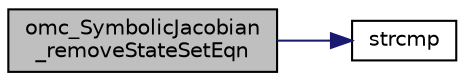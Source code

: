 digraph "omc_SymbolicJacobian_removeStateSetEqn"
{
  edge [fontname="Helvetica",fontsize="10",labelfontname="Helvetica",labelfontsize="10"];
  node [fontname="Helvetica",fontsize="10",shape=record];
  rankdir="LR";
  Node4601 [label="omc_SymbolicJacobian\l_removeStateSetEqn",height=0.2,width=0.4,color="black", fillcolor="grey75", style="filled", fontcolor="black"];
  Node4601 -> Node4602 [color="midnightblue",fontsize="10",style="solid",fontname="Helvetica"];
  Node4602 [label="strcmp",height=0.2,width=0.4,color="black", fillcolor="white", style="filled",URL="$db/d13/_c_vode_get_8m.html#ab022bbe018438998408fda94a327a547"];
}
